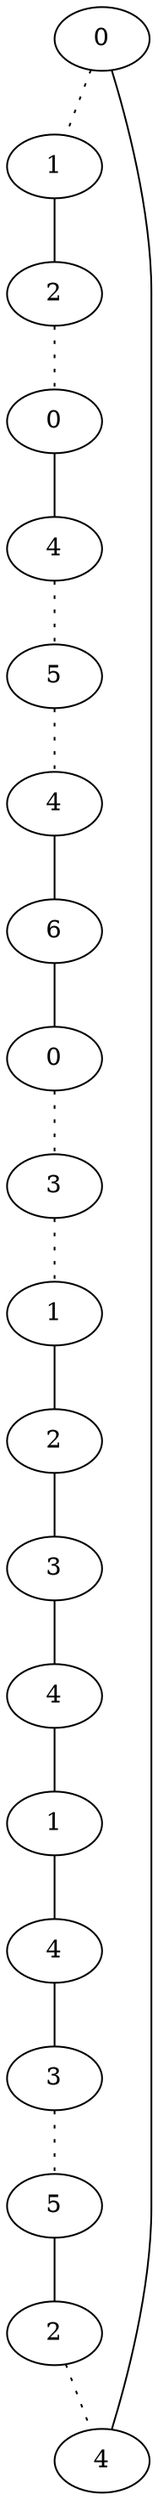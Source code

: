 graph {
a0[label=0];
a1[label=1];
a2[label=2];
a3[label=0];
a4[label=4];
a5[label=5];
a6[label=4];
a7[label=6];
a8[label=0];
a9[label=3];
a10[label=1];
a11[label=2];
a12[label=3];
a13[label=4];
a14[label=1];
a15[label=4];
a16[label=3];
a17[label=5];
a18[label=2];
a19[label=4];
a0 -- a1 [style=dotted];
a0 -- a19;
a1 -- a2;
a2 -- a3 [style=dotted];
a3 -- a4;
a4 -- a5 [style=dotted];
a5 -- a6 [style=dotted];
a6 -- a7;
a7 -- a8;
a8 -- a9 [style=dotted];
a9 -- a10 [style=dotted];
a10 -- a11;
a11 -- a12;
a12 -- a13;
a13 -- a14;
a14 -- a15;
a15 -- a16;
a16 -- a17 [style=dotted];
a17 -- a18;
a18 -- a19 [style=dotted];
}
